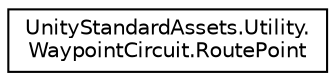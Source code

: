 digraph "Graphical Class Hierarchy"
{
 // LATEX_PDF_SIZE
  edge [fontname="Helvetica",fontsize="10",labelfontname="Helvetica",labelfontsize="10"];
  node [fontname="Helvetica",fontsize="10",shape=record];
  rankdir="LR";
  Node0 [label="UnityStandardAssets.Utility.\lWaypointCircuit.RoutePoint",height=0.2,width=0.4,color="black", fillcolor="white", style="filled",URL="$struct_unity_standard_assets_1_1_utility_1_1_waypoint_circuit_1_1_route_point.html",tooltip=" "];
}

